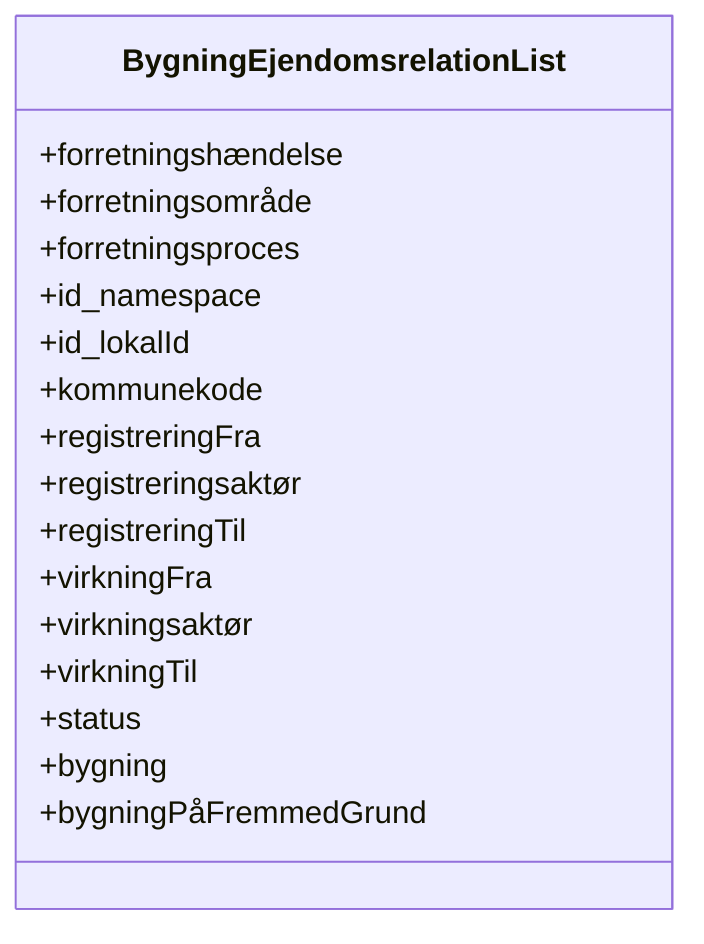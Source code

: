 classDiagram
class BygningEjendomsrelationList {
  +forretningshændelse
  +forretningsområde
  +forretningsproces
  +id_namespace
  +id_lokalId
  +kommunekode
  +registreringFra
  +registreringsaktør
  +registreringTil
  +virkningFra
  +virkningsaktør
  +virkningTil
  +status
  +bygning
  +bygningPåFremmedGrund
}